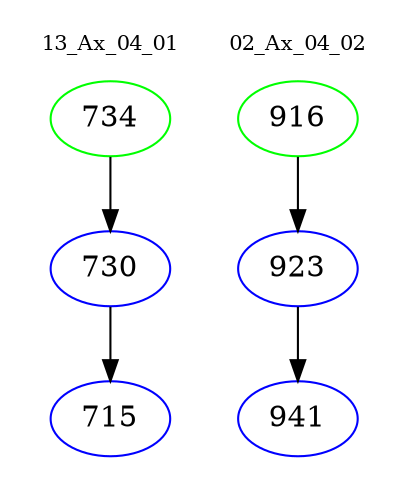 digraph{
subgraph cluster_0 {
color = white
label = "13_Ax_04_01";
fontsize=10;
T0_734 [label="734", color="green"]
T0_734 -> T0_730 [color="black"]
T0_730 [label="730", color="blue"]
T0_730 -> T0_715 [color="black"]
T0_715 [label="715", color="blue"]
}
subgraph cluster_1 {
color = white
label = "02_Ax_04_02";
fontsize=10;
T1_916 [label="916", color="green"]
T1_916 -> T1_923 [color="black"]
T1_923 [label="923", color="blue"]
T1_923 -> T1_941 [color="black"]
T1_941 [label="941", color="blue"]
}
}
